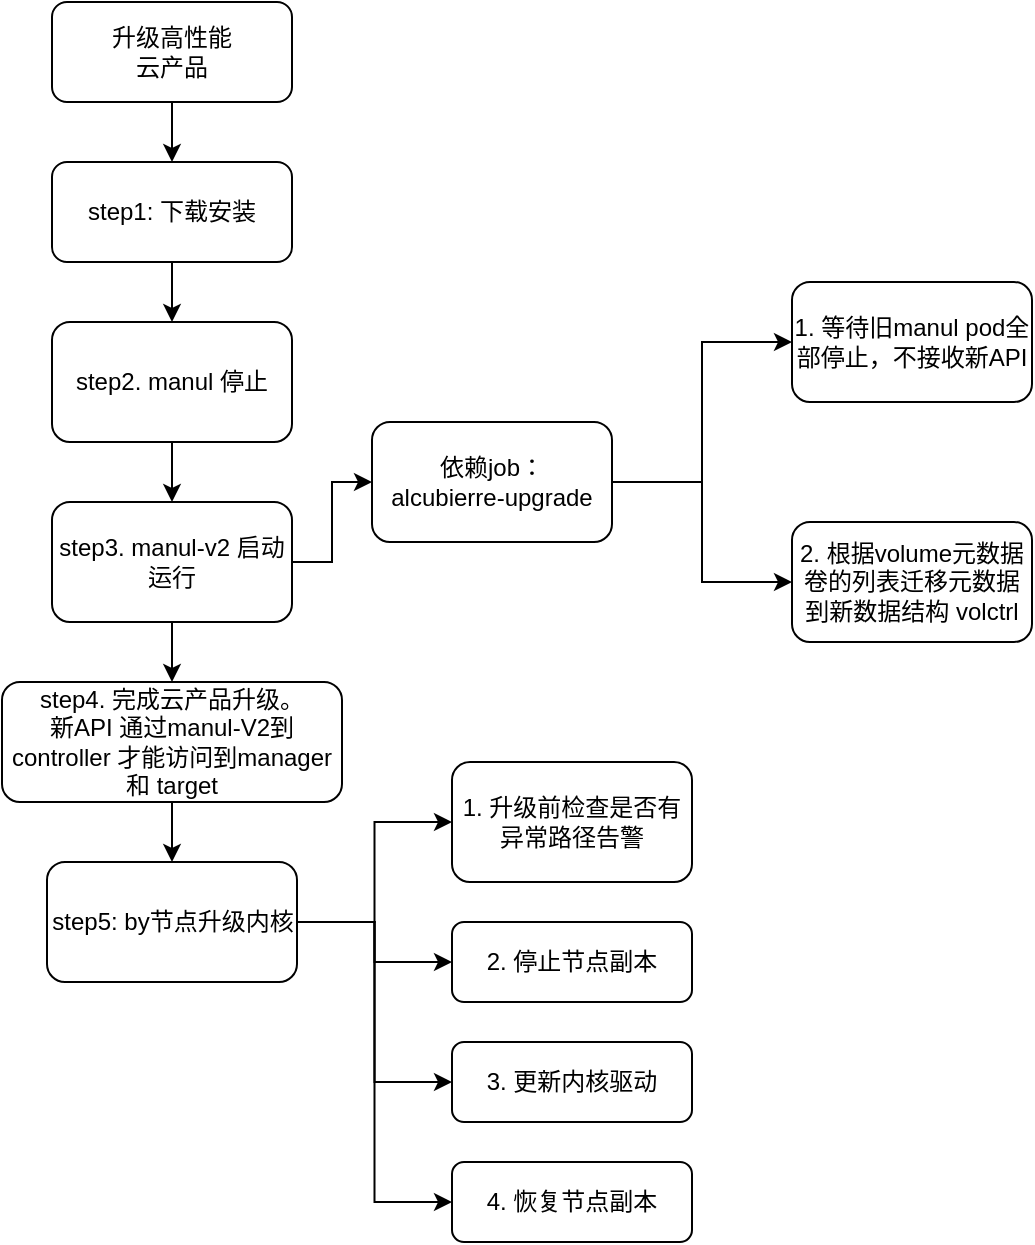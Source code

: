 <mxfile version="24.8.3">
  <diagram name="第 1 页" id="D0J0jl4IKhHa07DCxUIr">
    <mxGraphModel dx="954" dy="503" grid="1" gridSize="10" guides="1" tooltips="1" connect="1" arrows="1" fold="1" page="1" pageScale="1" pageWidth="827" pageHeight="1169" math="0" shadow="0">
      <root>
        <mxCell id="0" />
        <mxCell id="1" parent="0" />
        <mxCell id="qZkyeaaC3u281_93p0Kt-14" style="edgeStyle=orthogonalEdgeStyle;rounded=0;orthogonalLoop=1;jettySize=auto;html=1;exitX=0.5;exitY=1;exitDx=0;exitDy=0;entryX=0.5;entryY=0;entryDx=0;entryDy=0;" parent="1" source="qZkyeaaC3u281_93p0Kt-1" target="qZkyeaaC3u281_93p0Kt-2" edge="1">
          <mxGeometry relative="1" as="geometry" />
        </mxCell>
        <mxCell id="qZkyeaaC3u281_93p0Kt-1" value="升级高性能&lt;div&gt;云产品&lt;/div&gt;" style="rounded=1;whiteSpace=wrap;html=1;" parent="1" vertex="1">
          <mxGeometry x="300" y="100" width="120" height="50" as="geometry" />
        </mxCell>
        <mxCell id="qZkyeaaC3u281_93p0Kt-15" style="edgeStyle=orthogonalEdgeStyle;rounded=0;orthogonalLoop=1;jettySize=auto;html=1;exitX=0.5;exitY=1;exitDx=0;exitDy=0;entryX=0.5;entryY=0;entryDx=0;entryDy=0;" parent="1" source="qZkyeaaC3u281_93p0Kt-2" target="qZkyeaaC3u281_93p0Kt-3" edge="1">
          <mxGeometry relative="1" as="geometry" />
        </mxCell>
        <mxCell id="qZkyeaaC3u281_93p0Kt-2" value="step1: 下载安装" style="rounded=1;whiteSpace=wrap;html=1;" parent="1" vertex="1">
          <mxGeometry x="300" y="180" width="120" height="50" as="geometry" />
        </mxCell>
        <mxCell id="qZkyeaaC3u281_93p0Kt-17" style="edgeStyle=orthogonalEdgeStyle;rounded=0;orthogonalLoop=1;jettySize=auto;html=1;exitX=0.5;exitY=1;exitDx=0;exitDy=0;entryX=0.5;entryY=0;entryDx=0;entryDy=0;" parent="1" source="qZkyeaaC3u281_93p0Kt-3" target="qZkyeaaC3u281_93p0Kt-16" edge="1">
          <mxGeometry relative="1" as="geometry" />
        </mxCell>
        <mxCell id="qZkyeaaC3u281_93p0Kt-3" value="step2. manul 停止" style="rounded=1;whiteSpace=wrap;html=1;" parent="1" vertex="1">
          <mxGeometry x="300" y="260" width="120" height="60" as="geometry" />
        </mxCell>
        <mxCell id="qZkyeaaC3u281_93p0Kt-12" style="edgeStyle=orthogonalEdgeStyle;rounded=0;orthogonalLoop=1;jettySize=auto;html=1;exitX=1;exitY=0.5;exitDx=0;exitDy=0;entryX=0;entryY=0.5;entryDx=0;entryDy=0;" parent="1" source="qZkyeaaC3u281_93p0Kt-6" target="qZkyeaaC3u281_93p0Kt-8" edge="1">
          <mxGeometry relative="1" as="geometry" />
        </mxCell>
        <mxCell id="qZkyeaaC3u281_93p0Kt-13" style="edgeStyle=orthogonalEdgeStyle;rounded=0;orthogonalLoop=1;jettySize=auto;html=1;exitX=1;exitY=0.5;exitDx=0;exitDy=0;entryX=0;entryY=0.5;entryDx=0;entryDy=0;" parent="1" source="qZkyeaaC3u281_93p0Kt-6" target="qZkyeaaC3u281_93p0Kt-11" edge="1">
          <mxGeometry relative="1" as="geometry" />
        </mxCell>
        <mxCell id="qZkyeaaC3u281_93p0Kt-6" value="依赖job：&lt;br&gt;alcubierre-upgrade" style="whiteSpace=wrap;html=1;rounded=1;" parent="1" vertex="1">
          <mxGeometry x="460" y="310" width="120" height="60" as="geometry" />
        </mxCell>
        <mxCell id="qZkyeaaC3u281_93p0Kt-8" value="1. 等待旧manul pod全部停止，不接收新API" style="whiteSpace=wrap;html=1;rounded=1;" parent="1" vertex="1">
          <mxGeometry x="670" y="240" width="120" height="60" as="geometry" />
        </mxCell>
        <mxCell id="qZkyeaaC3u281_93p0Kt-11" value="2. 根据volume元数据卷的列表迁移元数据到新数据结构 volctrl" style="whiteSpace=wrap;html=1;rounded=1;" parent="1" vertex="1">
          <mxGeometry x="670" y="360" width="120" height="60" as="geometry" />
        </mxCell>
        <mxCell id="qZkyeaaC3u281_93p0Kt-18" style="edgeStyle=orthogonalEdgeStyle;rounded=0;orthogonalLoop=1;jettySize=auto;html=1;exitX=1;exitY=0.5;exitDx=0;exitDy=0;entryX=0;entryY=0.5;entryDx=0;entryDy=0;" parent="1" source="qZkyeaaC3u281_93p0Kt-16" target="qZkyeaaC3u281_93p0Kt-6" edge="1">
          <mxGeometry relative="1" as="geometry" />
        </mxCell>
        <mxCell id="qZkyeaaC3u281_93p0Kt-19" style="edgeStyle=orthogonalEdgeStyle;rounded=0;orthogonalLoop=1;jettySize=auto;html=1;exitX=0.5;exitY=1;exitDx=0;exitDy=0;" parent="1" source="qZkyeaaC3u281_93p0Kt-16" edge="1">
          <mxGeometry relative="1" as="geometry">
            <mxPoint x="360" y="440" as="targetPoint" />
          </mxGeometry>
        </mxCell>
        <mxCell id="qZkyeaaC3u281_93p0Kt-16" value="step3. manul-v2 启动运行" style="rounded=1;whiteSpace=wrap;html=1;" parent="1" vertex="1">
          <mxGeometry x="300" y="350" width="120" height="60" as="geometry" />
        </mxCell>
        <mxCell id="bWttF4Ye1A_sWvjmgaZt-2" style="edgeStyle=orthogonalEdgeStyle;rounded=0;orthogonalLoop=1;jettySize=auto;html=1;exitX=0.5;exitY=1;exitDx=0;exitDy=0;entryX=0.5;entryY=0;entryDx=0;entryDy=0;" edge="1" parent="1" source="qZkyeaaC3u281_93p0Kt-20" target="bWttF4Ye1A_sWvjmgaZt-1">
          <mxGeometry relative="1" as="geometry" />
        </mxCell>
        <mxCell id="qZkyeaaC3u281_93p0Kt-20" value="step4. 完成云产品升级。&lt;br&gt;新API 通过manul-V2到 controller 才能访问到manager 和 target" style="rounded=1;whiteSpace=wrap;html=1;" parent="1" vertex="1">
          <mxGeometry x="275" y="440" width="170" height="60" as="geometry" />
        </mxCell>
        <mxCell id="bWttF4Ye1A_sWvjmgaZt-4" value="" style="edgeStyle=orthogonalEdgeStyle;rounded=0;orthogonalLoop=1;jettySize=auto;html=1;" edge="1" parent="1" source="bWttF4Ye1A_sWvjmgaZt-1" target="bWttF4Ye1A_sWvjmgaZt-3">
          <mxGeometry relative="1" as="geometry" />
        </mxCell>
        <mxCell id="bWttF4Ye1A_sWvjmgaZt-6" style="edgeStyle=orthogonalEdgeStyle;rounded=0;orthogonalLoop=1;jettySize=auto;html=1;exitX=1;exitY=0.5;exitDx=0;exitDy=0;entryX=0;entryY=0.5;entryDx=0;entryDy=0;" edge="1" parent="1" source="bWttF4Ye1A_sWvjmgaZt-1" target="bWttF4Ye1A_sWvjmgaZt-5">
          <mxGeometry relative="1" as="geometry" />
        </mxCell>
        <mxCell id="bWttF4Ye1A_sWvjmgaZt-8" style="edgeStyle=orthogonalEdgeStyle;rounded=0;orthogonalLoop=1;jettySize=auto;html=1;exitX=1;exitY=0.5;exitDx=0;exitDy=0;entryX=0;entryY=0.5;entryDx=0;entryDy=0;" edge="1" parent="1" source="bWttF4Ye1A_sWvjmgaZt-1" target="bWttF4Ye1A_sWvjmgaZt-7">
          <mxGeometry relative="1" as="geometry" />
        </mxCell>
        <mxCell id="bWttF4Ye1A_sWvjmgaZt-11" style="edgeStyle=orthogonalEdgeStyle;rounded=0;orthogonalLoop=1;jettySize=auto;html=1;exitX=1;exitY=0.5;exitDx=0;exitDy=0;entryX=0;entryY=0.5;entryDx=0;entryDy=0;" edge="1" parent="1" source="bWttF4Ye1A_sWvjmgaZt-1" target="bWttF4Ye1A_sWvjmgaZt-10">
          <mxGeometry relative="1" as="geometry" />
        </mxCell>
        <mxCell id="bWttF4Ye1A_sWvjmgaZt-1" value="step5: by节点升级内核" style="rounded=1;whiteSpace=wrap;html=1;" vertex="1" parent="1">
          <mxGeometry x="297.5" y="530" width="125" height="60" as="geometry" />
        </mxCell>
        <mxCell id="bWttF4Ye1A_sWvjmgaZt-3" value="1. 升级前检查是否有异常路径告警" style="whiteSpace=wrap;html=1;rounded=1;" vertex="1" parent="1">
          <mxGeometry x="500" y="480" width="120" height="60" as="geometry" />
        </mxCell>
        <mxCell id="bWttF4Ye1A_sWvjmgaZt-5" value="2. 停止节点副本" style="whiteSpace=wrap;html=1;rounded=1;" vertex="1" parent="1">
          <mxGeometry x="500" y="560" width="120" height="40" as="geometry" />
        </mxCell>
        <mxCell id="bWttF4Ye1A_sWvjmgaZt-7" value="3. 更新内核驱动" style="whiteSpace=wrap;html=1;rounded=1;" vertex="1" parent="1">
          <mxGeometry x="500" y="620" width="120" height="40" as="geometry" />
        </mxCell>
        <mxCell id="bWttF4Ye1A_sWvjmgaZt-10" value="4. 恢复节点副本" style="whiteSpace=wrap;html=1;rounded=1;" vertex="1" parent="1">
          <mxGeometry x="500" y="680" width="120" height="40" as="geometry" />
        </mxCell>
      </root>
    </mxGraphModel>
  </diagram>
</mxfile>
